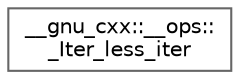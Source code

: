 digraph "Graphical Class Hierarchy"
{
 // LATEX_PDF_SIZE
  bgcolor="transparent";
  edge [fontname=Helvetica,fontsize=10,labelfontname=Helvetica,labelfontsize=10];
  node [fontname=Helvetica,fontsize=10,shape=box,height=0.2,width=0.4];
  rankdir="LR";
  Node0 [id="Node000000",label="__gnu_cxx::__ops::\l_Iter_less_iter",height=0.2,width=0.4,color="grey40", fillcolor="white", style="filled",URL="$struct____gnu__cxx_1_1____ops_1_1___iter__less__iter.html",tooltip=" "];
}
